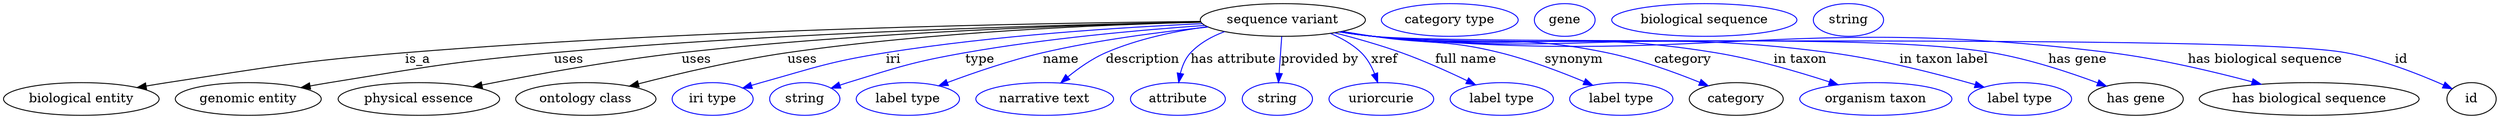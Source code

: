 digraph {
	graph [bb="0,0,2729.1,123"];
	node [label="\N"];
	"sequence variant"	[height=0.5,
		label="sequence variant",
		pos="1399.1,105",
		width=2.5095];
	"biological entity"	[height=0.5,
		pos="85.142,18",
		width=2.3651];
	"sequence variant" -> "biological entity"	[label=is_a,
		lp="454.14,61.5",
		pos="e,146.25,30.537 1309.1,103.39 1139,101.65 758.97,94.922 440.14,69 323.6,59.525 294.71,53.744 179.14,36 171.73,34.863 164.01,33.597 \
156.32,32.284"];
	"genomic entity"	[height=0.5,
		pos="268.14,18",
		width=2.2206];
	"sequence variant" -> "genomic entity"	[label=uses,
		lp="619.64,61.5",
		pos="e,325.99,30.531 1309.4,102.67 1161.9,99.889 858.73,91.717 603.14,69 493.26,59.234 466.03,53.689 357.14,36 350.36,34.898 343.3,33.678 \
336.26,32.411"];
	"physical essence"	[height=0.5,
		pos="454.14,18",
		width=2.4553];
	"sequence variant" -> "physical essence"	[label=uses,
		lp="760.64,61.5",
		pos="e,513.55,31.373 1309.6,102.5 1183.2,99.637 945.45,91.512 744.14,69 668.19,60.506 581.97,44.865 523.43,33.331"];
	"ontology class"	[height=0.5,
		pos="637.14,18",
		width=2.1304];
	"sequence variant" -> "ontology class"	[label=uses,
		lp="877.64,61.5",
		pos="e,685.68,32.117 1309.7,102.41 1202.6,99.524 1018,91.465 861.14,69 804.3,60.857 740.48,46.039 695.54,34.641"];
	iri	[color=blue,
		height=0.5,
		label="iri type",
		pos="776.14,18",
		width=1.2277];
	"sequence variant" -> iri	[color=blue,
		label=iri,
		lp="974.14,61.5",
		pos="e,809.69,29.97 1310.7,100.93 1222.9,96.921 1084.5,88.028 966.14,69 914.98,60.777 857.63,44.705 819.45,32.996",
		style=solid];
	type	[color=blue,
		height=0.5,
		label=string,
		pos="877.14,18",
		width=1.0652];
	"sequence variant" -> type	[color=blue,
		label=type,
		lp="1068.1,61.5",
		pos="e,906.08,29.953 1313.8,99.016 1243.2,94.031 1140.7,84.781 1052.1,69 994.31,58.689 980.27,53.344 924.14,36 921.38,35.147 918.55,34.229 \
915.7,33.277",
		style=solid];
	name	[color=blue,
		height=0.5,
		label="label type",
		pos="990.14,18",
		width=1.5707];
	"sequence variant" -> name	[color=blue,
		label=name,
		lp="1156.1,61.5",
		pos="e,1023.5,32.545 1317.2,97.304 1265,91.999 1196,83.086 1136.1,69 1100.6,60.646 1061.6,47.041 1032.9,36.13",
		style=solid];
	description	[color=blue,
		height=0.5,
		label="narrative text",
		pos="1140.1,18",
		width=2.0943];
	"sequence variant" -> description	[color=blue,
		label=description,
		lp="1245.6,61.5",
		pos="e,1157.1,35.762 1315.9,97.78 1280.6,92.936 1239.7,84.32 1205.1,69 1190.6,62.549 1176.3,52.19 1164.9,42.57",
		style=solid];
	"has attribute"	[color=blue,
		height=0.5,
		label=attribute,
		pos="1285.1,18",
		width=1.4443];
	"sequence variant" -> "has attribute"	[color=blue,
		label="has attribute",
		lp="1345.1,61.5",
		pos="e,1285.6,36.228 1335.1,92.288 1321.3,87.13 1308,79.701 1298.1,69 1292.4,62.793 1289.1,54.382 1287.3,46.23",
		style=solid];
	"provided by"	[color=blue,
		height=0.5,
		label=string,
		pos="1393.1,18",
		width=1.0652];
	"sequence variant" -> "provided by"	[color=blue,
		label="provided by",
		lp="1439.6,61.5",
		pos="e,1394.4,36.175 1397.9,86.799 1397.1,75.163 1396,59.548 1395.1,46.237",
		style=solid];
	xref	[color=blue,
		height=0.5,
		label=uriorcurie,
		pos="1507.1,18",
		width=1.5887];
	"sequence variant" -> xref	[color=blue,
		label=xref,
		lp="1510.6,61.5",
		pos="e,1503.1,36.207 1451.2,90.244 1463.4,85.117 1475.7,78.215 1485.1,69 1491.7,62.632 1496.4,53.979 1499.8,45.661",
		style=solid];
	"full name"	[color=blue,
		height=0.5,
		label="label type",
		pos="1639.1,18",
		width=1.5707];
	"sequence variant" -> "full name"	[color=blue,
		label="full name",
		lp="1599.6,61.5",
		pos="e,1610.3,33.699 1455.8,90.905 1478.8,85.025 1505.5,77.493 1529.1,69 1553.6,60.207 1580.2,48.2 1601.1,38.157",
		style=solid];
	synonym	[color=blue,
		height=0.5,
		label="label type",
		pos="1770.1,18",
		width=1.5707];
	"sequence variant" -> synonym	[color=blue,
		label=synonym,
		lp="1718.1,61.5",
		pos="e,1738.8,33.131 1464,92.46 1475.4,90.555 1487.1,88.661 1498.1,87 1559.7,77.727 1576.7,84.061 1637.1,69 1668.9,61.094 1703.4,47.968 \
1729.3,37.149",
		style=solid];
	category	[height=0.5,
		pos="1896.1,18",
		width=1.4263];
	"sequence variant" -> category	[color=blue,
		label=category,
		lp="1837.6,61.5",
		pos="e,1865.5,32.482 1462.6,92.13 1474.4,90.205 1486.6,88.39 1498.1,87 1611.4,73.331 1642.5,92.149 1754.1,69 1789.5,61.669 1828.1,47.681 \
1856.1,36.36",
		style=solid];
	"in taxon"	[color=blue,
		height=0.5,
		label="organism taxon",
		pos="2049.1,18",
		width=2.3109];
	"sequence variant" -> "in taxon"	[color=blue,
		label="in taxon",
		lp="1966.1,61.5",
		pos="e,2007.8,33.656 1462.1,92.005 1474,90.068 1486.4,88.281 1498.1,87 1664,68.847 1708.5,95.976 1873.1,69 1915.9,61.989 1963.1,48.236 \
1997.9,36.925",
		style=solid];
	"in taxon label"	[color=blue,
		height=0.5,
		label="label type",
		pos="2207.1,18",
		width=1.5707];
	"sequence variant" -> "in taxon label"	[color=blue,
		label="in taxon label",
		lp="2123.6,61.5",
		pos="e,2167.7,31.067 1461.5,91.976 1473.6,90.016 1486.3,88.228 1498.1,87 1719.8,64.094 1778.3,98.354 1999.1,69 2054.4,61.662 2116.3,45.761 \
2158.1,33.849",
		style=solid];
	"has gene"	[height=0.5,
		pos="2334.1,18",
		width=1.4443];
	"sequence variant" -> "has gene"	[color=blue,
		label="has gene",
		lp="2270.1,61.5",
		pos="e,2301.8,32.175 1461.3,91.93 1473.5,89.96 1486.2,88.181 1498.1,87 1648.1,72.208 2027.5,93.981 2176.1,69 2216.5,62.223 2260.7,47.561 \
2292.1,35.857",
		style=solid];
	"has biological sequence"	[height=0.5,
		pos="2524.1,18",
		width=3.34];
	"sequence variant" -> "has biological sequence"	[color=blue,
		label="has biological sequence",
		lp="2475.6,61.5",
		pos="e,2471.4,34.277 1461.3,91.889 1473.5,89.923 1486.2,88.155 1498.1,87 1855.7,52.51 1949.7,113.38 2306.1,69 2359.2,62.391 2418.3,48.414 \
2461.6,36.914",
		style=solid];
	id	[height=0.5,
		pos="2702.1,18",
		width=0.75];
	"sequence variant" -> id	[color=blue,
		label=id,
		lp="2625.1,61.5",
		pos="e,2680.8,29.264 1461,91.88 1473.3,89.901 1486.1,88.131 1498.1,87 1616.1,75.943 2447.6,90.47 2564.1,69 2602.3,61.966 2643.9,45.606 \
2671.3,33.505",
		style=solid];
	"named thing_category"	[color=blue,
		height=0.5,
		label="category type",
		pos="1582.1,105",
		width=2.0762];
	"sequence variant_has gene"	[color=blue,
		height=0.5,
		label=gene,
		pos="1708.1,105",
		width=0.92075];
	"sequence variant_has biological sequence"	[color=blue,
		height=0.5,
		label="biological sequence",
		pos="1861.1,105",
		width=2.8164];
	"sequence variant_id"	[color=blue,
		height=0.5,
		label=string,
		pos="2019.1,105",
		width=1.0652];
}
